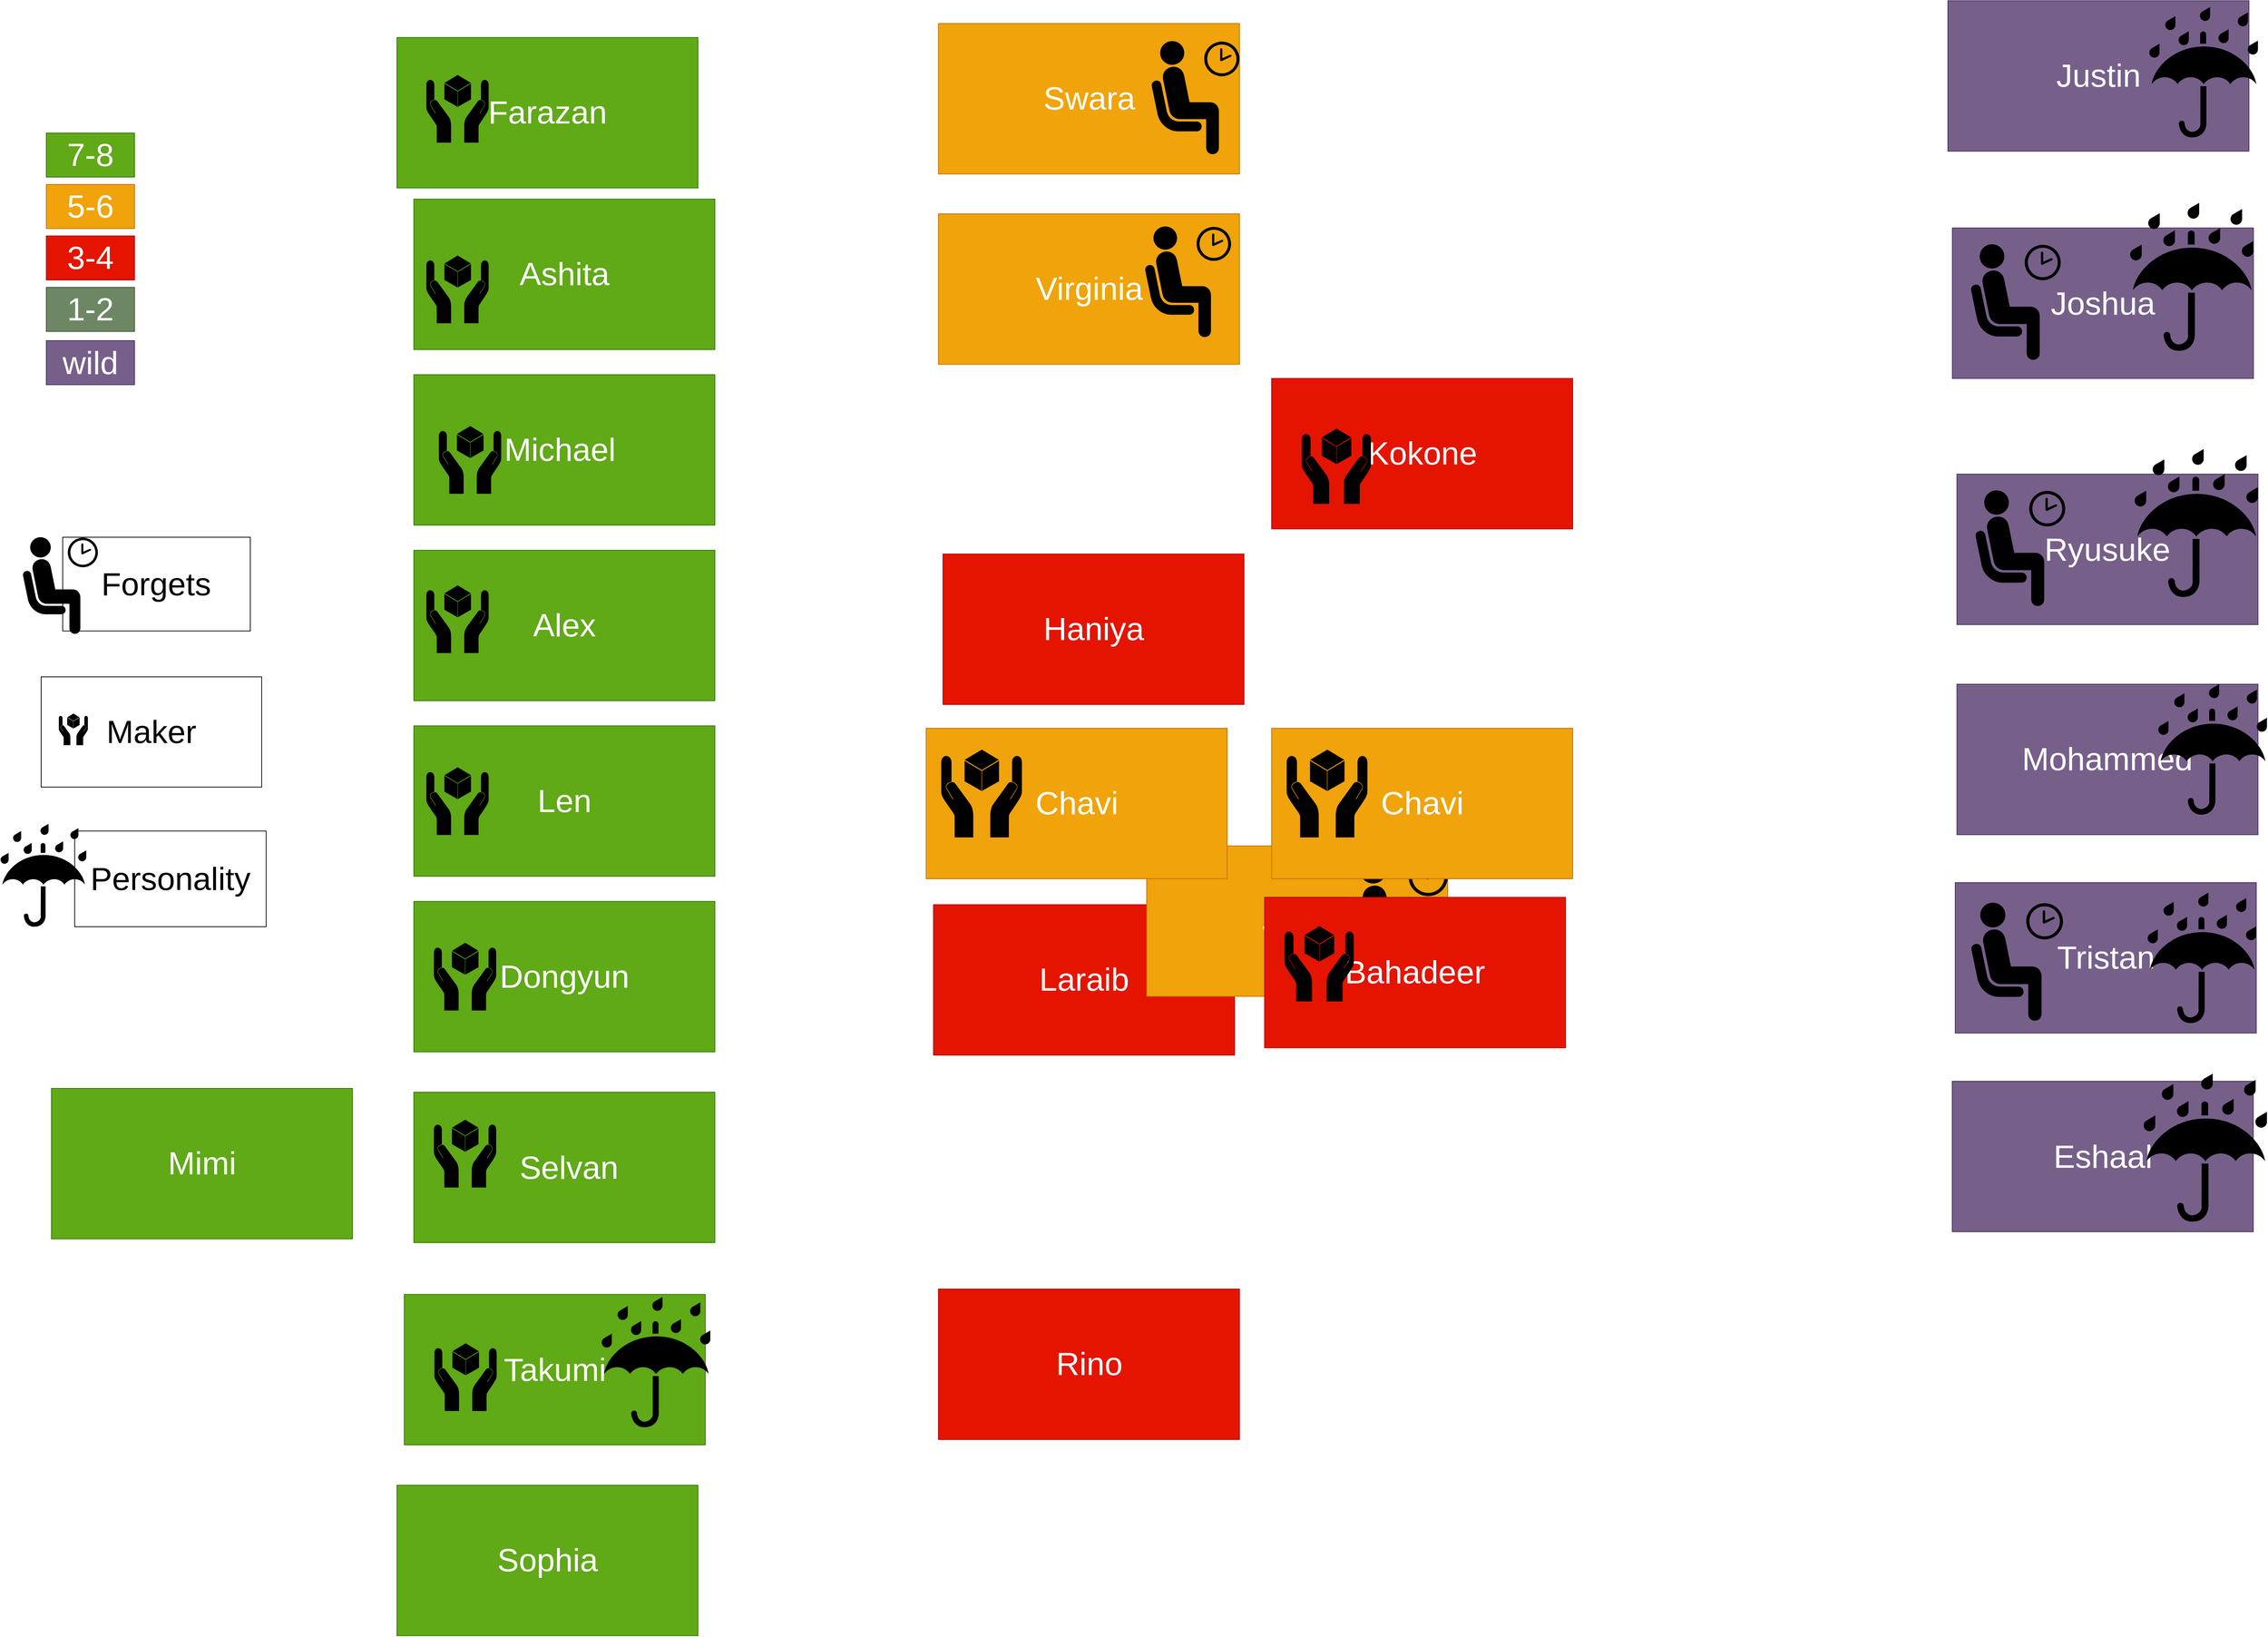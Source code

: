 <mxfile compressed="true" version="14.2.2" type="github"><diagram id="s_-eThFUBS0oR-uJmv-d" name="Page-1"><mxGraphModel dx="4340" dy="2600" grid="0" gridSize="10" guides="1" tooltips="1" connect="1" arrows="1" fold="1" page="1" pageScale="1" pageWidth="3300" pageHeight="2339" math="0" shadow="0"><root><mxCell id="0"/><mxCell id="1" parent="0"/><mxCell id="NkzBu5EcOkuSQL3rG8vL-12" value="7-8" style="rounded=0;whiteSpace=wrap;html=1;fillColor=#60a917;strokeColor=#2D7600;fontColor=#ffffff;fontSize=44;" parent="1" vertex="1"><mxGeometry x="223" y="250" width="120" height="60" as="geometry"/></mxCell><mxCell id="NkzBu5EcOkuSQL3rG8vL-13" value="5-6" style="rounded=0;whiteSpace=wrap;html=1;fillColor=#f0a30a;strokeColor=#BD7000;fontColor=#ffffff;fontSize=44;" parent="1" vertex="1"><mxGeometry x="223" y="320" width="120" height="60" as="geometry"/></mxCell><mxCell id="NkzBu5EcOkuSQL3rG8vL-14" value="3-4" style="rounded=0;whiteSpace=wrap;html=1;fillColor=#e51400;strokeColor=#B20000;fontColor=#ffffff;fontSize=44;" parent="1" vertex="1"><mxGeometry x="223" y="390" width="120" height="60" as="geometry"/></mxCell><mxCell id="NkzBu5EcOkuSQL3rG8vL-15" value="1-2" style="rounded=0;whiteSpace=wrap;html=1;fillColor=#6d8764;strokeColor=#3A5431;fontColor=#ffffff;fontSize=44;" parent="1" vertex="1"><mxGeometry x="223" y="460" width="120" height="60" as="geometry"/></mxCell><mxCell id="NkzBu5EcOkuSQL3rG8vL-16" value="wild" style="rounded=0;whiteSpace=wrap;html=1;fillColor=#76608a;strokeColor=#432D57;fontColor=#ffffff;fontSize=44;" parent="1" vertex="1"><mxGeometry x="223" y="532.5" width="120" height="60" as="geometry"/></mxCell><mxCell id="NkzBu5EcOkuSQL3rG8vL-40" value="" style="group;fontSize=44;" parent="1" vertex="1" connectable="0"><mxGeometry x="190" y="1190" width="332.1" height="140" as="geometry"/></mxCell><mxCell id="NkzBu5EcOkuSQL3rG8vL-41" value="Personality" style="rounded=0;whiteSpace=wrap;html=1;fontSize=44;" parent="NkzBu5EcOkuSQL3rG8vL-40" vertex="1"><mxGeometry x="71.629" y="9.767" width="260.471" height="130.233" as="geometry"/></mxCell><mxCell id="NkzBu5EcOkuSQL3rG8vL-42" value="" style="shape=mxgraph.signs.safety.keep_dry;html=1;pointerEvents=1;fillColor=#000000;strokeColor=none;verticalLabelPosition=bottom;verticalAlign=top;align=center;fontSize=44;" parent="NkzBu5EcOkuSQL3rG8vL-40" vertex="1"><mxGeometry x="-30" width="117.385" height="140" as="geometry"/></mxCell><mxCell id="NkzBu5EcOkuSQL3rG8vL-43" value="" style="group;fontSize=44;" parent="1" vertex="1" connectable="0"><mxGeometry x="190" y="800" width="310.54" height="134" as="geometry"/></mxCell><mxCell id="NkzBu5EcOkuSQL3rG8vL-44" value="Forgets" style="rounded=0;whiteSpace=wrap;html=1;fontSize=44;" parent="NkzBu5EcOkuSQL3rG8vL-43" vertex="1"><mxGeometry x="55.302" width="255.238" height="127.619" as="geometry"/></mxCell><mxCell id="NkzBu5EcOkuSQL3rG8vL-45" value="" style="shape=mxgraph.signs.people.waiting_room_1;html=1;pointerEvents=1;fillColor=#000000;strokeColor=none;verticalLabelPosition=bottom;verticalAlign=top;align=center;fontSize=44;" parent="NkzBu5EcOkuSQL3rG8vL-43" vertex="1"><mxGeometry width="103.18" height="134" as="geometry"/></mxCell><mxCell id="NkzBu5EcOkuSQL3rG8vL-52" value="" style="group;fontSize=44;" parent="1" vertex="1" connectable="0"><mxGeometry x="190" y="990" width="326" height="150" as="geometry"/></mxCell><mxCell id="NkzBu5EcOkuSQL3rG8vL-53" value="Maker" style="rounded=0;whiteSpace=wrap;html=1;fontSize=44;" parent="NkzBu5EcOkuSQL3rG8vL-52" vertex="1"><mxGeometry x="26" width="300" height="150" as="geometry"/></mxCell><mxCell id="NkzBu5EcOkuSQL3rG8vL-54" value="" style="shape=mxgraph.signs.safety.handle_with_care;html=1;pointerEvents=1;fillColor=#000000;strokeColor=none;verticalLabelPosition=bottom;verticalAlign=top;align=center;fontSize=44;" parent="NkzBu5EcOkuSQL3rG8vL-52" vertex="1"><mxGeometry x="50" y="50" width="39.53" height="43" as="geometry"/></mxCell><mxCell id="NkzBu5EcOkuSQL3rG8vL-76" value="Rino" style="rounded=0;whiteSpace=wrap;html=1;fillColor=#e51400;strokeColor=#B20000;fontColor=#ffffff;fontSize=44;" parent="1" vertex="1"><mxGeometry x="1436.688" y="1823.041" width="409.558" height="204.779" as="geometry"/></mxCell><mxCell id="NkzBu5EcOkuSQL3rG8vL-81" value="Haniya" style="rounded=0;whiteSpace=wrap;html=1;fillColor=#e51400;strokeColor=#B20000;fontColor=#ffffff;fontSize=44;" parent="1" vertex="1"><mxGeometry x="1442.832" y="822.847" width="409.558" height="204.779" as="geometry"/></mxCell><mxCell id="NkzBu5EcOkuSQL3rG8vL-82" value="Mimi" style="rounded=0;whiteSpace=wrap;html=1;fillColor=#60a917;strokeColor=#2D7600;fontColor=#ffffff;fontSize=44;" parent="1" vertex="1"><mxGeometry x="229.997" y="1550.007" width="409.558" height="204.779" as="geometry"/></mxCell><mxCell id="NkzBu5EcOkuSQL3rG8vL-83" value="Laraib" style="rounded=0;whiteSpace=wrap;html=1;fillColor=#e51400;strokeColor=#B20000;fontColor=#ffffff;fontSize=44;" parent="1" vertex="1"><mxGeometry x="1429.997" y="1300.001" width="409.558" height="204.779" as="geometry"/></mxCell><mxCell id="NkzBu5EcOkuSQL3rG8vL-84" value="" style="group;fontSize=44;" parent="1" vertex="1" connectable="0"><mxGeometry x="2820.002" y="1269.997" width="409.558" height="204.779" as="geometry"/></mxCell><mxCell id="NkzBu5EcOkuSQL3rG8vL-85" value="Tristan" style="rounded=0;whiteSpace=wrap;html=1;fillColor=#76608a;strokeColor=#432D57;fontColor=#ffffff;fontSize=44;" parent="NkzBu5EcOkuSQL3rG8vL-84" vertex="1"><mxGeometry width="409.558" height="204.779" as="geometry"/></mxCell><mxCell id="NkzBu5EcOkuSQL3rG8vL-86" value="" style="group;fontSize=44;" parent="NkzBu5EcOkuSQL3rG8vL-84" vertex="1" connectable="0"><mxGeometry x="20.478" y="13.652" width="389.081" height="177.475" as="geometry"/></mxCell><mxCell id="NkzBu5EcOkuSQL3rG8vL-87" value="" style="shape=mxgraph.signs.safety.keep_dry;html=1;pointerEvents=1;fillColor=#000000;strokeColor=none;verticalLabelPosition=bottom;verticalAlign=top;align=center;fontSize=44;" parent="NkzBu5EcOkuSQL3rG8vL-86" vertex="1"><mxGeometry x="240.274" width="148.806" height="177.475" as="geometry"/></mxCell><mxCell id="NkzBu5EcOkuSQL3rG8vL-88" value="" style="shape=mxgraph.signs.people.waiting_room_1;html=1;pointerEvents=1;fillColor=#000000;strokeColor=none;verticalLabelPosition=bottom;verticalAlign=top;align=center;fontSize=44;" parent="NkzBu5EcOkuSQL3rG8vL-86" vertex="1"><mxGeometry y="13.652" width="126.144" height="163.823" as="geometry"/></mxCell><mxCell id="NkzBu5EcOkuSQL3rG8vL-89" value="" style="group;fontSize=44;" parent="1" vertex="1" connectable="0"><mxGeometry x="2822.298" y="999.997" width="421.845" height="204.779" as="geometry"/></mxCell><mxCell id="NkzBu5EcOkuSQL3rG8vL-90" value="Mohammed" style="rounded=0;whiteSpace=wrap;html=1;fillColor=#76608a;strokeColor=#432D57;fontColor=#ffffff;fontSize=44;" parent="NkzBu5EcOkuSQL3rG8vL-89" vertex="1"><mxGeometry width="409.558" height="204.779" as="geometry"/></mxCell><mxCell id="NkzBu5EcOkuSQL3rG8vL-91" value="" style="shape=mxgraph.signs.safety.keep_dry;html=1;pointerEvents=1;fillColor=#000000;strokeColor=none;verticalLabelPosition=bottom;verticalAlign=top;align=center;fontSize=44;" parent="NkzBu5EcOkuSQL3rG8vL-89" vertex="1"><mxGeometry x="273.039" width="148.806" height="177.475" as="geometry"/></mxCell><mxCell id="NkzBu5EcOkuSQL3rG8vL-92" value="" style="group;fontSize=44;" parent="1" vertex="1" connectable="0"><mxGeometry x="2810.005" y="69.999" width="421.845" height="204.779" as="geometry"/></mxCell><mxCell id="NkzBu5EcOkuSQL3rG8vL-93" value="Justin" style="rounded=0;whiteSpace=wrap;html=1;fillColor=#76608a;strokeColor=#432D57;fontColor=#ffffff;fontSize=44;" parent="NkzBu5EcOkuSQL3rG8vL-92" vertex="1"><mxGeometry width="409.558" height="204.779" as="geometry"/></mxCell><mxCell id="NkzBu5EcOkuSQL3rG8vL-94" value="" style="shape=mxgraph.signs.safety.keep_dry;html=1;pointerEvents=1;fillColor=#000000;strokeColor=none;verticalLabelPosition=bottom;verticalAlign=top;align=center;fontSize=44;" parent="NkzBu5EcOkuSQL3rG8vL-92" vertex="1"><mxGeometry x="273.039" y="8.532" width="148.806" height="177.475" as="geometry"/></mxCell><mxCell id="NkzBu5EcOkuSQL3rG8vL-95" value="" style="group;fontSize=44;" parent="1" vertex="1" connectable="0"><mxGeometry x="2822.295" y="679.998" width="409.558" height="238.909" as="geometry"/></mxCell><mxCell id="NkzBu5EcOkuSQL3rG8vL-96" value="Ryusuke" style="rounded=0;whiteSpace=wrap;html=1;fillColor=#76608a;strokeColor=#432D57;fontColor=#ffffff;fontSize=44;" parent="NkzBu5EcOkuSQL3rG8vL-95" vertex="1"><mxGeometry y="34.13" width="409.558" height="204.779" as="geometry"/></mxCell><mxCell id="NkzBu5EcOkuSQL3rG8vL-97" value="" style="group;fontSize=44;" parent="NkzBu5EcOkuSQL3rG8vL-95" vertex="1" connectable="0"><mxGeometry x="23.891" width="385.668" height="216.725" as="geometry"/></mxCell><mxCell id="NkzBu5EcOkuSQL3rG8vL-98" value="" style="shape=mxgraph.signs.safety.keep_dry;html=1;pointerEvents=1;fillColor=#000000;strokeColor=none;verticalLabelPosition=bottom;verticalAlign=top;align=center;fontSize=44;" parent="NkzBu5EcOkuSQL3rG8vL-97" vertex="1"><mxGeometry x="216.827" width="168.84" height="201.366" as="geometry"/></mxCell><mxCell id="NkzBu5EcOkuSQL3rG8vL-99" value="" style="shape=mxgraph.signs.people.waiting_room_1;html=1;pointerEvents=1;fillColor=#000000;strokeColor=none;verticalLabelPosition=bottom;verticalAlign=top;align=center;fontSize=44;" parent="NkzBu5EcOkuSQL3rG8vL-97" vertex="1"><mxGeometry y="56.314" width="123.516" height="160.41" as="geometry"/></mxCell><mxCell id="NkzBu5EcOkuSQL3rG8vL-100" value="" style="group;fontSize=44;" parent="1" vertex="1" connectable="0"><mxGeometry x="2815.948" y="1530.002" width="428.193" height="215.018" as="geometry"/></mxCell><mxCell id="NkzBu5EcOkuSQL3rG8vL-101" value="Eshaal" style="rounded=0;whiteSpace=wrap;html=1;fillColor=#76608a;strokeColor=#432D57;fontColor=#ffffff;fontSize=44;" parent="NkzBu5EcOkuSQL3rG8vL-100" vertex="1"><mxGeometry y="10.239" width="409.558" height="204.779" as="geometry"/></mxCell><mxCell id="NkzBu5EcOkuSQL3rG8vL-102" value="" style="shape=mxgraph.signs.safety.keep_dry;html=1;pointerEvents=1;fillColor=#000000;strokeColor=none;verticalLabelPosition=bottom;verticalAlign=top;align=center;fontSize=44;" parent="NkzBu5EcOkuSQL3rG8vL-100" vertex="1"><mxGeometry x="259.387" width="168.806" height="201.366" as="geometry"/></mxCell><mxCell id="NkzBu5EcOkuSQL3rG8vL-103" value="" style="group;fontSize=44;" parent="1" vertex="1" connectable="0"><mxGeometry x="1436.692" y="360" width="409.558" height="204.779" as="geometry"/></mxCell><mxCell id="NkzBu5EcOkuSQL3rG8vL-104" value="Virginia" style="rounded=0;whiteSpace=wrap;html=1;fillColor=#f0a30a;strokeColor=#BD7000;fontColor=#ffffff;fontSize=44;" parent="NkzBu5EcOkuSQL3rG8vL-103" vertex="1"><mxGeometry width="409.558" height="204.779" as="geometry"/></mxCell><mxCell id="NkzBu5EcOkuSQL3rG8vL-105" value="" style="shape=mxgraph.signs.people.waiting_room_1;html=1;pointerEvents=1;fillColor=#000000;strokeColor=none;verticalLabelPosition=bottom;verticalAlign=top;align=center;fontSize=44;" parent="NkzBu5EcOkuSQL3rG8vL-103" vertex="1"><mxGeometry x="279.865" y="17.065" width="118.26" height="153.584" as="geometry"/></mxCell><mxCell id="NkzBu5EcOkuSQL3rG8vL-106" value="" style="group;fontSize=44;" parent="1" vertex="1" connectable="0"><mxGeometry x="1719.996" y="1220.0" width="409.558" height="204.779" as="geometry"/></mxCell><mxCell id="NkzBu5EcOkuSQL3rG8vL-107" value="Juan" style="rounded=0;whiteSpace=wrap;html=1;fillColor=#f0a30a;strokeColor=#BD7000;fontColor=#ffffff;fontSize=44;" parent="NkzBu5EcOkuSQL3rG8vL-106" vertex="1"><mxGeometry width="409.558" height="204.779" as="geometry"/></mxCell><mxCell id="NkzBu5EcOkuSQL3rG8vL-108" value="" style="shape=mxgraph.signs.people.waiting_room_1;html=1;pointerEvents=1;fillColor=#000000;strokeColor=none;verticalLabelPosition=bottom;verticalAlign=top;align=center;fontSize=44;" parent="NkzBu5EcOkuSQL3rG8vL-106" vertex="1"><mxGeometry x="275.53" y="15.358" width="134.028" height="174.062" as="geometry"/></mxCell><mxCell id="NkzBu5EcOkuSQL3rG8vL-109" value="" style="group;fontSize=44;" parent="1" vertex="1" connectable="0"><mxGeometry x="1436.688" y="101" width="409.558" height="204.779" as="geometry"/></mxCell><mxCell id="NkzBu5EcOkuSQL3rG8vL-110" value="Swara" style="rounded=0;whiteSpace=wrap;html=1;fillColor=#f0a30a;strokeColor=#BD7000;fontColor=#ffffff;fontSize=44;" parent="NkzBu5EcOkuSQL3rG8vL-109" vertex="1"><mxGeometry width="409.558" height="204.779" as="geometry"/></mxCell><mxCell id="NkzBu5EcOkuSQL3rG8vL-111" value="" style="shape=mxgraph.signs.people.waiting_room_1;html=1;pointerEvents=1;fillColor=#000000;strokeColor=none;verticalLabelPosition=bottom;verticalAlign=top;align=center;fontSize=44;" parent="NkzBu5EcOkuSQL3rG8vL-109" vertex="1"><mxGeometry x="288.67" y="23.891" width="120.888" height="156.997" as="geometry"/></mxCell><mxCell id="NkzBu5EcOkuSQL3rG8vL-118" value="" style="group;fontSize=44;" parent="1" vertex="1" connectable="0"><mxGeometry x="723" y="1555.121" width="409.558" height="204.779" as="geometry"/></mxCell><mxCell id="NkzBu5EcOkuSQL3rG8vL-119" value="&amp;nbsp;Selvan" style="rounded=0;whiteSpace=wrap;html=1;fillColor=#60a917;strokeColor=#2D7600;fontColor=#ffffff;fontSize=44;" parent="NkzBu5EcOkuSQL3rG8vL-118" vertex="1"><mxGeometry width="409.558" height="204.779" as="geometry"/></mxCell><mxCell id="NkzBu5EcOkuSQL3rG8vL-120" value="" style="shape=mxgraph.signs.safety.handle_with_care;html=1;pointerEvents=1;fillColor=#000000;strokeColor=none;verticalLabelPosition=bottom;verticalAlign=top;align=center;fontSize=44;" parent="NkzBu5EcOkuSQL3rG8vL-118" vertex="1"><mxGeometry x="27.304" y="37.543" width="84.71" height="92.151" as="geometry"/></mxCell><mxCell id="NkzBu5EcOkuSQL3rG8vL-121" value="" style="group;fontSize=44;" parent="1" vertex="1" connectable="0"><mxGeometry x="1880.377" y="1289.996" width="409.558" height="204.779" as="geometry"/></mxCell><mxCell id="NkzBu5EcOkuSQL3rG8vL-122" value="Bahadeer" style="rounded=0;whiteSpace=wrap;html=1;fillColor=#e51400;strokeColor=#B20000;fontColor=#ffffff;fontSize=44;" parent="NkzBu5EcOkuSQL3rG8vL-121" vertex="1"><mxGeometry width="409.558" height="204.779" as="geometry"/></mxCell><mxCell id="NkzBu5EcOkuSQL3rG8vL-123" value="" style="shape=mxgraph.signs.safety.handle_with_care;html=1;pointerEvents=1;fillColor=#000000;strokeColor=none;verticalLabelPosition=bottom;verticalAlign=top;align=center;fontSize=44;" parent="NkzBu5EcOkuSQL3rG8vL-121" vertex="1"><mxGeometry x="27.304" y="39.249" width="94.13" height="102.39" as="geometry"/></mxCell><mxCell id="NkzBu5EcOkuSQL3rG8vL-124" value="" style="group;fontSize=44;" parent="1" vertex="1" connectable="0"><mxGeometry x="1889.996" y="583.941" width="409.558" height="204.779" as="geometry"/></mxCell><mxCell id="NkzBu5EcOkuSQL3rG8vL-125" value="Kokone" style="rounded=0;whiteSpace=wrap;html=1;fillColor=#e51400;strokeColor=#B20000;fontColor=#ffffff;fontSize=44;" parent="NkzBu5EcOkuSQL3rG8vL-124" vertex="1"><mxGeometry width="409.558" height="204.779" as="geometry"/></mxCell><mxCell id="NkzBu5EcOkuSQL3rG8vL-126" value="" style="shape=mxgraph.signs.safety.handle_with_care;html=1;pointerEvents=1;fillColor=#000000;strokeColor=none;verticalLabelPosition=bottom;verticalAlign=top;align=center;fontSize=44;" parent="NkzBu5EcOkuSQL3rG8vL-124" vertex="1"><mxGeometry x="40.956" y="68.26" width="94.13" height="102.39" as="geometry"/></mxCell><mxCell id="NkzBu5EcOkuSQL3rG8vL-127" value="" style="group;fontSize=44;" parent="1" vertex="1" connectable="0"><mxGeometry x="1419.998" y="1059.996" width="409.558" height="204.779" as="geometry"/></mxCell><mxCell id="NkzBu5EcOkuSQL3rG8vL-128" value="Chavi" style="rounded=0;whiteSpace=wrap;html=1;fillColor=#f0a30a;strokeColor=#BD7000;fontColor=#ffffff;fontSize=44;" parent="NkzBu5EcOkuSQL3rG8vL-127" vertex="1"><mxGeometry width="409.558" height="204.779" as="geometry"/></mxCell><mxCell id="NkzBu5EcOkuSQL3rG8vL-129" value="" style="shape=mxgraph.signs.safety.handle_with_care;html=1;pointerEvents=1;fillColor=#000000;strokeColor=none;verticalLabelPosition=bottom;verticalAlign=top;align=center;fontSize=44;" parent="NkzBu5EcOkuSQL3rG8vL-127" vertex="1"><mxGeometry x="20.478" y="29.01" width="109.796" height="119.455" as="geometry"/></mxCell><mxCell id="NkzBu5EcOkuSQL3rG8vL-130" value="" style="group;fontSize=44;" parent="1" vertex="1" connectable="0"><mxGeometry x="710.003" y="1830.291" width="416.384" height="204.779" as="geometry"/></mxCell><mxCell id="NkzBu5EcOkuSQL3rG8vL-131" value="Takumi" style="rounded=0;whiteSpace=wrap;html=1;fillColor=#60a917;strokeColor=#2D7600;fontColor=#ffffff;fontSize=44;" parent="NkzBu5EcOkuSQL3rG8vL-130" vertex="1"><mxGeometry width="409.558" height="204.779" as="geometry"/></mxCell><mxCell id="NkzBu5EcOkuSQL3rG8vL-132" value="" style="shape=mxgraph.signs.safety.keep_dry;html=1;pointerEvents=1;fillColor=#000000;strokeColor=none;verticalLabelPosition=bottom;verticalAlign=top;align=center;fontSize=44;" parent="NkzBu5EcOkuSQL3rG8vL-130" vertex="1"><mxGeometry x="267.578" y="3.413" width="148.806" height="177.475" as="geometry"/></mxCell><mxCell id="NkzBu5EcOkuSQL3rG8vL-133" value="" style="shape=mxgraph.signs.safety.handle_with_care;html=1;pointerEvents=1;fillColor=#000000;strokeColor=none;verticalLabelPosition=bottom;verticalAlign=top;align=center;fontSize=44;" parent="NkzBu5EcOkuSQL3rG8vL-130" vertex="1"><mxGeometry x="40.956" y="66.553" width="84.71" height="92.151" as="geometry"/></mxCell><mxCell id="KHVAhowE8Oyq_OLC6eID-3" value="" style="group" parent="1" vertex="1" connectable="0"><mxGeometry x="700" y="120" width="409.558" height="204.779" as="geometry"/></mxCell><mxCell id="NkzBu5EcOkuSQL3rG8vL-74" value="Farazan" style="rounded=0;whiteSpace=wrap;html=1;fillColor=#60a917;strokeColor=#2D7600;fontColor=#ffffff;fontSize=44;" parent="KHVAhowE8Oyq_OLC6eID-3" vertex="1"><mxGeometry width="409.558" height="204.779" as="geometry"/></mxCell><mxCell id="NkzBu5EcOkuSQL3rG8vL-117" value="" style="shape=mxgraph.signs.safety.handle_with_care;html=1;pointerEvents=1;fillColor=#000000;strokeColor=none;verticalLabelPosition=bottom;verticalAlign=top;align=center;fontSize=44;container=1;" parent="KHVAhowE8Oyq_OLC6eID-3" vertex="1"><mxGeometry x="40.065" y="50.966" width="84.71" height="92.151" as="geometry"/></mxCell><mxCell id="KHVAhowE8Oyq_OLC6eID-4" value="" style="group" parent="1" vertex="1" connectable="0"><mxGeometry x="723" y="339.909" width="409.558" height="204.779" as="geometry"/></mxCell><mxCell id="NkzBu5EcOkuSQL3rG8vL-78" value="Ashita" style="rounded=0;whiteSpace=wrap;html=1;fillColor=#60a917;strokeColor=#2D7600;fontColor=#ffffff;fontSize=44;" parent="KHVAhowE8Oyq_OLC6eID-4" vertex="1"><mxGeometry width="409.558" height="204.779" as="geometry"/></mxCell><mxCell id="NkzBu5EcOkuSQL3rG8vL-116" value="" style="shape=mxgraph.signs.safety.handle_with_care;html=1;pointerEvents=1;fillColor=#000000;strokeColor=none;verticalLabelPosition=bottom;verticalAlign=top;align=center;fontSize=44;" parent="KHVAhowE8Oyq_OLC6eID-4" vertex="1"><mxGeometry x="17.065" y="76.792" width="84.71" height="92.151" as="geometry"/></mxCell><mxCell id="KHVAhowE8Oyq_OLC6eID-5" value="" style="group" parent="1" vertex="1" connectable="0"><mxGeometry x="723" y="578.818" width="409.558" height="204.779" as="geometry"/></mxCell><mxCell id="NkzBu5EcOkuSQL3rG8vL-77" value="Michael&amp;nbsp;" style="rounded=0;whiteSpace=wrap;html=1;fillColor=#60a917;strokeColor=#2D7600;fontColor=#ffffff;fontSize=44;" parent="KHVAhowE8Oyq_OLC6eID-5" vertex="1"><mxGeometry width="409.558" height="204.779" as="geometry"/></mxCell><mxCell id="NkzBu5EcOkuSQL3rG8vL-115" value="" style="shape=mxgraph.signs.safety.handle_with_care;html=1;pointerEvents=1;fillColor=#000000;strokeColor=none;verticalLabelPosition=bottom;verticalAlign=top;align=center;fontSize=44;" parent="KHVAhowE8Oyq_OLC6eID-5" vertex="1"><mxGeometry x="34.13" y="69.966" width="84.71" height="92.151" as="geometry"/></mxCell><mxCell id="KHVAhowE8Oyq_OLC6eID-6" value="" style="group" parent="1" vertex="1" connectable="0"><mxGeometry x="723" y="817.727" width="409.558" height="204.779" as="geometry"/></mxCell><mxCell id="NkzBu5EcOkuSQL3rG8vL-80" value="Alex" style="rounded=0;whiteSpace=wrap;html=1;fillColor=#60a917;strokeColor=#2D7600;fontColor=#ffffff;fontSize=44;" parent="KHVAhowE8Oyq_OLC6eID-6" vertex="1"><mxGeometry width="409.558" height="204.779" as="geometry"/></mxCell><mxCell id="NkzBu5EcOkuSQL3rG8vL-114" value="" style="shape=mxgraph.signs.safety.handle_with_care;html=1;pointerEvents=1;fillColor=#000000;strokeColor=none;verticalLabelPosition=bottom;verticalAlign=top;align=center;fontSize=44;" parent="KHVAhowE8Oyq_OLC6eID-6" vertex="1"><mxGeometry x="17.065" y="47.782" width="84.71" height="92.151" as="geometry"/></mxCell><mxCell id="KHVAhowE8Oyq_OLC6eID-7" value="" style="group" parent="1" vertex="1" connectable="0"><mxGeometry x="723" y="1056.636" width="409.558" height="204.779" as="geometry"/></mxCell><mxCell id="NkzBu5EcOkuSQL3rG8vL-79" value="Len" style="rounded=0;whiteSpace=wrap;html=1;fillColor=#60a917;strokeColor=#2D7600;fontColor=#ffffff;fontSize=44;" parent="KHVAhowE8Oyq_OLC6eID-7" vertex="1"><mxGeometry width="409.558" height="204.779" as="geometry"/></mxCell><mxCell id="NkzBu5EcOkuSQL3rG8vL-113" value="" style="shape=mxgraph.signs.safety.handle_with_care;html=1;pointerEvents=1;fillColor=#000000;strokeColor=none;verticalLabelPosition=bottom;verticalAlign=top;align=center;fontSize=44;" parent="KHVAhowE8Oyq_OLC6eID-7" vertex="1"><mxGeometry x="17.065" y="56.314" width="84.71" height="92.151" as="geometry"/></mxCell><mxCell id="KHVAhowE8Oyq_OLC6eID-8" value="" style="group" parent="1" vertex="1" connectable="0"><mxGeometry x="723" y="1295.546" width="409.558" height="204.779" as="geometry"/></mxCell><mxCell id="NkzBu5EcOkuSQL3rG8vL-75" value="Dongyun" style="rounded=0;whiteSpace=wrap;html=1;fillColor=#60a917;strokeColor=#2D7600;fontColor=#ffffff;fontSize=44;" parent="KHVAhowE8Oyq_OLC6eID-8" vertex="1"><mxGeometry width="409.558" height="204.779" as="geometry"/></mxCell><mxCell id="NkzBu5EcOkuSQL3rG8vL-112" value="" style="shape=mxgraph.signs.safety.handle_with_care;html=1;pointerEvents=1;fillColor=#000000;strokeColor=none;verticalLabelPosition=bottom;verticalAlign=top;align=center;fontSize=44;" parent="KHVAhowE8Oyq_OLC6eID-8" vertex="1"><mxGeometry x="27.304" y="56.314" width="84.71" height="92.151" as="geometry"/></mxCell><mxCell id="pcbCBT5abKyzbFD8RnXL-2" value="Sophia" style="rounded=0;whiteSpace=wrap;html=1;fillColor=#60a917;strokeColor=#2D7600;fontColor=#ffffff;fontSize=44;" vertex="1" parent="1"><mxGeometry x="699.997" y="2089.997" width="409.558" height="204.779" as="geometry"/></mxCell><mxCell id="pcbCBT5abKyzbFD8RnXL-3" value="" style="group;fontSize=44;" vertex="1" connectable="0" parent="1"><mxGeometry x="1889.998" y="1059.996" width="409.558" height="204.779" as="geometry"/></mxCell><mxCell id="pcbCBT5abKyzbFD8RnXL-4" value="Chavi" style="rounded=0;whiteSpace=wrap;html=1;fillColor=#f0a30a;strokeColor=#BD7000;fontColor=#ffffff;fontSize=44;" vertex="1" parent="pcbCBT5abKyzbFD8RnXL-3"><mxGeometry width="409.558" height="204.779" as="geometry"/></mxCell><mxCell id="pcbCBT5abKyzbFD8RnXL-5" value="" style="shape=mxgraph.signs.safety.handle_with_care;html=1;pointerEvents=1;fillColor=#000000;strokeColor=none;verticalLabelPosition=bottom;verticalAlign=top;align=center;fontSize=44;" vertex="1" parent="pcbCBT5abKyzbFD8RnXL-3"><mxGeometry x="20.478" y="29.01" width="109.796" height="119.455" as="geometry"/></mxCell><mxCell id="pcbCBT5abKyzbFD8RnXL-6" value="" style="group;fontSize=44;" vertex="1" connectable="0" parent="1"><mxGeometry x="2816.145" y="345.028" width="409.558" height="238.909" as="geometry"/></mxCell><mxCell id="pcbCBT5abKyzbFD8RnXL-7" value="Joshua" style="rounded=0;whiteSpace=wrap;html=1;fillColor=#76608a;strokeColor=#432D57;fontColor=#ffffff;fontSize=44;" vertex="1" parent="pcbCBT5abKyzbFD8RnXL-6"><mxGeometry y="34.13" width="409.558" height="204.779" as="geometry"/></mxCell><mxCell id="pcbCBT5abKyzbFD8RnXL-8" value="" style="group;fontSize=44;" vertex="1" connectable="0" parent="pcbCBT5abKyzbFD8RnXL-6"><mxGeometry x="23.891" width="385.668" height="216.725" as="geometry"/></mxCell><mxCell id="pcbCBT5abKyzbFD8RnXL-9" value="" style="shape=mxgraph.signs.safety.keep_dry;html=1;pointerEvents=1;fillColor=#000000;strokeColor=none;verticalLabelPosition=bottom;verticalAlign=top;align=center;fontSize=44;" vertex="1" parent="pcbCBT5abKyzbFD8RnXL-8"><mxGeometry x="216.827" width="168.84" height="201.366" as="geometry"/></mxCell><mxCell id="pcbCBT5abKyzbFD8RnXL-10" value="" style="shape=mxgraph.signs.people.waiting_room_1;html=1;pointerEvents=1;fillColor=#000000;strokeColor=none;verticalLabelPosition=bottom;verticalAlign=top;align=center;fontSize=44;" vertex="1" parent="pcbCBT5abKyzbFD8RnXL-8"><mxGeometry y="56.314" width="123.516" height="160.41" as="geometry"/></mxCell></root></mxGraphModel></diagram></mxfile>